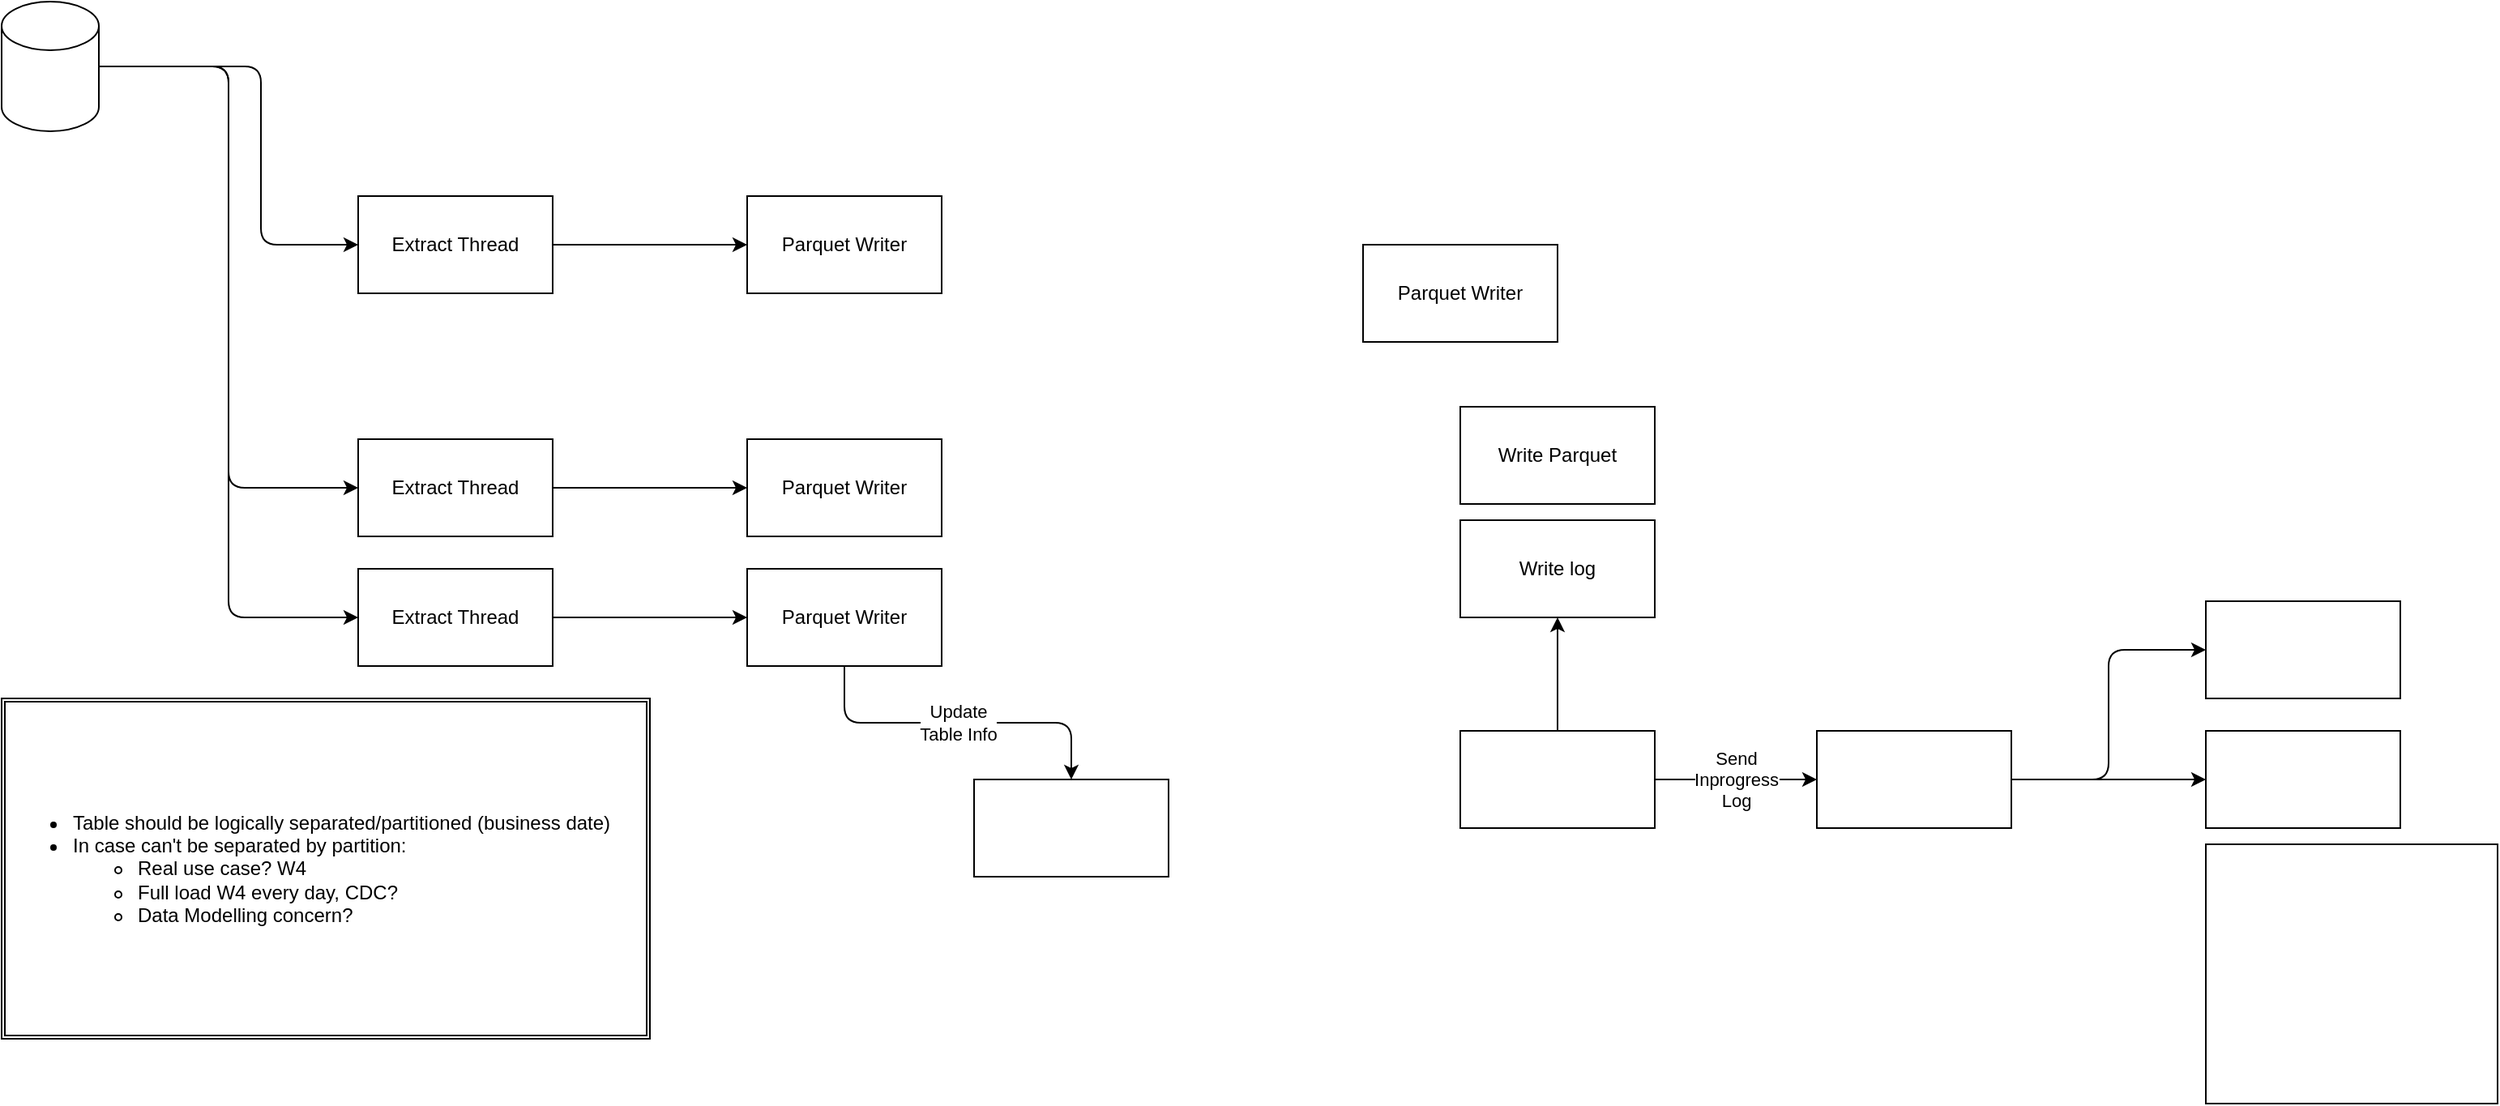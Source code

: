 <mxfile>
    <diagram id="KQPis49tbK6nVjOrMMxt" name="Architecture">
        <mxGraphModel dx="1458" dy="820" grid="1" gridSize="10" guides="1" tooltips="1" connect="1" arrows="1" fold="1" page="1" pageScale="1" pageWidth="850" pageHeight="1100" math="0" shadow="0">
            <root>
                <mxCell id="0"/>
                <mxCell id="1" parent="0"/>
                <mxCell id="4" style="edgeStyle=none;html=1;" parent="1" source="2" target="3" edge="1">
                    <mxGeometry relative="1" as="geometry"/>
                </mxCell>
                <mxCell id="2" value="Extract Thread" style="rounded=0;whiteSpace=wrap;html=1;" parent="1" vertex="1">
                    <mxGeometry x="280" y="290" width="120" height="60" as="geometry"/>
                </mxCell>
                <mxCell id="3" value="Parquet Writer" style="rounded=0;whiteSpace=wrap;html=1;" parent="1" vertex="1">
                    <mxGeometry x="520" y="290" width="120" height="60" as="geometry"/>
                </mxCell>
                <mxCell id="7" style="edgeStyle=orthogonalEdgeStyle;html=1;exitX=1;exitY=0.5;exitDx=0;exitDy=0;exitPerimeter=0;" parent="1" source="5" target="2" edge="1">
                    <mxGeometry relative="1" as="geometry">
                        <Array as="points">
                            <mxPoint x="220" y="210"/>
                            <mxPoint x="220" y="320"/>
                        </Array>
                    </mxGeometry>
                </mxCell>
                <mxCell id="14" style="edgeStyle=orthogonalEdgeStyle;html=1;entryX=0;entryY=0.5;entryDx=0;entryDy=0;" parent="1" source="5" target="9" edge="1">
                    <mxGeometry relative="1" as="geometry"/>
                </mxCell>
                <mxCell id="15" style="edgeStyle=orthogonalEdgeStyle;html=1;entryX=0;entryY=0.5;entryDx=0;entryDy=0;" parent="1" source="5" target="12" edge="1">
                    <mxGeometry relative="1" as="geometry"/>
                </mxCell>
                <mxCell id="5" value="" style="shape=cylinder3;whiteSpace=wrap;html=1;boundedLbl=1;backgroundOutline=1;size=15;" parent="1" vertex="1">
                    <mxGeometry x="60" y="170" width="60" height="80" as="geometry"/>
                </mxCell>
                <mxCell id="8" style="edgeStyle=none;html=1;" parent="1" source="9" target="10" edge="1">
                    <mxGeometry relative="1" as="geometry"/>
                </mxCell>
                <mxCell id="9" value="Extract Thread" style="rounded=0;whiteSpace=wrap;html=1;" parent="1" vertex="1">
                    <mxGeometry x="280" y="440" width="120" height="60" as="geometry"/>
                </mxCell>
                <mxCell id="10" value="Parquet Writer" style="rounded=0;whiteSpace=wrap;html=1;" parent="1" vertex="1">
                    <mxGeometry x="520" y="440" width="120" height="60" as="geometry"/>
                </mxCell>
                <mxCell id="11" style="edgeStyle=none;html=1;" parent="1" source="12" target="13" edge="1">
                    <mxGeometry relative="1" as="geometry"/>
                </mxCell>
                <mxCell id="12" value="Extract Thread" style="rounded=0;whiteSpace=wrap;html=1;" parent="1" vertex="1">
                    <mxGeometry x="280" y="520" width="120" height="60" as="geometry"/>
                </mxCell>
                <mxCell id="13" value="Parquet Writer" style="rounded=0;whiteSpace=wrap;html=1;" parent="1" vertex="1">
                    <mxGeometry x="520" y="520" width="120" height="60" as="geometry"/>
                </mxCell>
                <mxCell id="16" value="&lt;ul&gt;&lt;li&gt;Table should be logically separated/partitioned (business date)&lt;/li&gt;&lt;li&gt;In case can't be separated by partition:&lt;/li&gt;&lt;ul&gt;&lt;li&gt;Real use case? W4&lt;/li&gt;&lt;li&gt;Full load W4 every day, CDC?&lt;/li&gt;&lt;li&gt;Data Modelling concern?&lt;/li&gt;&lt;/ul&gt;&lt;/ul&gt;" style="shape=ext;double=1;rounded=0;whiteSpace=wrap;html=1;align=left;" vertex="1" parent="1">
                    <mxGeometry x="60" y="600" width="400" height="210" as="geometry"/>
                </mxCell>
                <mxCell id="17" value="Prometheus metrics" style="rounded=0;whiteSpace=wrap;html=1;fontColor=#FFFFFF;" vertex="1" parent="1">
                    <mxGeometry x="660" y="650" width="120" height="60" as="geometry"/>
                </mxCell>
                <mxCell id="18" value="Update&lt;br&gt;Table Info" style="edgeStyle=orthogonalEdgeStyle;html=1;exitX=0.5;exitY=1;exitDx=0;exitDy=0;entryX=0.5;entryY=0;entryDx=0;entryDy=0;" edge="1" parent="1" source="13" target="17">
                    <mxGeometry relative="1" as="geometry">
                        <mxPoint x="1210" y="669" as="targetPoint"/>
                        <mxPoint x="640" y="669" as="sourcePoint"/>
                    </mxGeometry>
                </mxCell>
                <mxCell id="19" value="Parquet Writer" style="rounded=0;whiteSpace=wrap;html=1;" vertex="1" parent="1">
                    <mxGeometry x="900" y="320" width="120" height="60" as="geometry"/>
                </mxCell>
                <mxCell id="20" value="Write Parquet" style="rounded=0;whiteSpace=wrap;html=1;" vertex="1" parent="1">
                    <mxGeometry x="960" y="420" width="120" height="60" as="geometry"/>
                </mxCell>
                <mxCell id="21" value="Write log" style="rounded=0;whiteSpace=wrap;html=1;" vertex="1" parent="1">
                    <mxGeometry x="960" y="490" width="120" height="60" as="geometry"/>
                </mxCell>
                <mxCell id="23" style="edgeStyle=orthogonalEdgeStyle;html=1;entryX=0.5;entryY=1;entryDx=0;entryDy=0;" edge="1" parent="1" source="22" target="21">
                    <mxGeometry relative="1" as="geometry"/>
                </mxCell>
                <mxCell id="25" value="Send&lt;br&gt;Inprogress&lt;br&gt;Log" style="edgeStyle=orthogonalEdgeStyle;html=1;entryX=0;entryY=0.5;entryDx=0;entryDy=0;" edge="1" parent="1" source="22" target="28">
                    <mxGeometry relative="1" as="geometry"/>
                </mxCell>
                <mxCell id="22" value="Agent Metric Listener" style="rounded=0;whiteSpace=wrap;html=1;fontColor=#FFFFFF;" vertex="1" parent="1">
                    <mxGeometry x="960" y="620" width="120" height="60" as="geometry"/>
                </mxCell>
                <mxCell id="24" value="Prometheus metrics" style="rounded=0;whiteSpace=wrap;html=1;fontColor=#FFFFFF;" vertex="1" parent="1">
                    <mxGeometry x="1420" y="620" width="120" height="60" as="geometry"/>
                </mxCell>
                <mxCell id="26" value="{&lt;br&gt;&lt;span style=&quot;white-space: pre;&quot;&gt;&#9;&lt;/span&gt;TIME&lt;br&gt;&lt;span style=&quot;white-space: pre;&quot;&gt;&#9;&lt;/span&gt;VAlue&lt;br&gt;&lt;blockquote style=&quot;margin: 0 0 0 40px; border: none; padding: 0px;&quot;&gt;Labels {&lt;br&gt;&lt;span style=&quot;white-space: pre;&quot;&gt;&#9;&lt;/span&gt;table_name....&lt;div style=&quot;&quot;&gt;&lt;span style=&quot;background-color: initial;&quot;&gt;}&lt;/span&gt;&lt;/div&gt;&lt;/blockquote&gt;&lt;div style=&quot;&quot;&gt;&lt;span style=&quot;background-color: initial;&quot;&gt;}&lt;/span&gt;&lt;/div&gt;" style="rounded=0;whiteSpace=wrap;html=1;fontColor=#FFFFFF;align=left;" vertex="1" parent="1">
                    <mxGeometry x="1420" y="690" width="180" height="160" as="geometry"/>
                </mxCell>
                <mxCell id="27" value="RDS" style="rounded=0;whiteSpace=wrap;html=1;fontColor=#FFFFFF;" vertex="1" parent="1">
                    <mxGeometry x="1420" y="540" width="120" height="60" as="geometry"/>
                </mxCell>
                <mxCell id="29" style="edgeStyle=orthogonalEdgeStyle;html=1;" edge="1" parent="1" source="28" target="24">
                    <mxGeometry relative="1" as="geometry"/>
                </mxCell>
                <mxCell id="30" style="edgeStyle=orthogonalEdgeStyle;html=1;entryX=0;entryY=0.5;entryDx=0;entryDy=0;" edge="1" parent="1" source="28" target="27">
                    <mxGeometry relative="1" as="geometry"/>
                </mxCell>
                <mxCell id="28" value="Manager" style="rounded=0;whiteSpace=wrap;html=1;fontColor=#FFFFFF;" vertex="1" parent="1">
                    <mxGeometry x="1180" y="620" width="120" height="60" as="geometry"/>
                </mxCell>
            </root>
        </mxGraphModel>
    </diagram>
    <diagram id="GTkbw3jBKO14cdSPx7Rm" name="Data Model">
        <mxGraphModel dx="1328" dy="732" grid="1" gridSize="10" guides="1" tooltips="1" connect="1" arrows="1" fold="1" page="1" pageScale="1" pageWidth="850" pageHeight="1100" math="0" shadow="0">
            <root>
                <mxCell id="WaZPowWe84QPMV4VUxft-0"/>
                <mxCell id="WaZPowWe84QPMV4VUxft-1" parent="WaZPowWe84QPMV4VUxft-0"/>
                <mxCell id="WaZPowWe84QPMV4VUxft-14" value="Job" style="swimlane;fontStyle=1;align=center;verticalAlign=top;childLayout=stackLayout;horizontal=1;startSize=26;horizontalStack=0;resizeParent=1;resizeParentMax=0;resizeLast=0;collapsible=1;marginBottom=0;" parent="WaZPowWe84QPMV4VUxft-1" vertex="1">
                    <mxGeometry x="70" y="250" width="160" height="138" as="geometry">
                        <mxRectangle x="200" y="290" width="50" height="26" as="alternateBounds"/>
                    </mxGeometry>
                </mxCell>
                <mxCell id="WaZPowWe84QPMV4VUxft-15" value="+ ID: int" style="text;strokeColor=none;fillColor=none;align=left;verticalAlign=top;spacingLeft=4;spacingRight=4;overflow=hidden;rotatable=0;points=[[0,0.5],[1,0.5]];portConstraint=eastwest;" parent="WaZPowWe84QPMV4VUxft-14" vertex="1">
                    <mxGeometry y="26" width="160" height="26" as="geometry"/>
                </mxCell>
                <mxCell id="WaZPowWe84QPMV4VUxft-22" value="+ Connection: Connection" style="text;strokeColor=none;fillColor=none;align=left;verticalAlign=top;spacingLeft=4;spacingRight=4;overflow=hidden;rotatable=0;points=[[0,0.5],[1,0.5]];portConstraint=eastwest;" parent="WaZPowWe84QPMV4VUxft-14" vertex="1">
                    <mxGeometry y="52" width="160" height="26" as="geometry"/>
                </mxCell>
                <mxCell id="WaZPowWe84QPMV4VUxft-23" value="+ Table: Table[]" style="text;strokeColor=none;fillColor=none;align=left;verticalAlign=top;spacingLeft=4;spacingRight=4;overflow=hidden;rotatable=0;points=[[0,0.5],[1,0.5]];portConstraint=eastwest;" parent="WaZPowWe84QPMV4VUxft-14" vertex="1">
                    <mxGeometry y="78" width="160" height="26" as="geometry"/>
                </mxCell>
                <mxCell id="WaZPowWe84QPMV4VUxft-16" value="" style="line;strokeWidth=1;fillColor=none;align=left;verticalAlign=middle;spacingTop=-1;spacingLeft=3;spacingRight=3;rotatable=0;labelPosition=right;points=[];portConstraint=eastwest;" parent="WaZPowWe84QPMV4VUxft-14" vertex="1">
                    <mxGeometry y="104" width="160" height="8" as="geometry"/>
                </mxCell>
                <mxCell id="WaZPowWe84QPMV4VUxft-17" value="+ method(type): type" style="text;strokeColor=none;fillColor=none;align=left;verticalAlign=top;spacingLeft=4;spacingRight=4;overflow=hidden;rotatable=0;points=[[0,0.5],[1,0.5]];portConstraint=eastwest;" parent="WaZPowWe84QPMV4VUxft-14" vertex="1">
                    <mxGeometry y="112" width="160" height="26" as="geometry"/>
                </mxCell>
                <mxCell id="WaZPowWe84QPMV4VUxft-24" value="Connection" style="swimlane;fontStyle=1;align=center;verticalAlign=top;childLayout=stackLayout;horizontal=1;startSize=26;horizontalStack=0;resizeParent=1;resizeParentMax=0;resizeLast=0;collapsible=1;marginBottom=0;" parent="WaZPowWe84QPMV4VUxft-1" vertex="1">
                    <mxGeometry x="440" y="100" width="160" height="164" as="geometry"/>
                </mxCell>
                <mxCell id="WaZPowWe84QPMV4VUxft-37" value="+ host: str" style="text;strokeColor=none;fillColor=none;align=left;verticalAlign=top;spacingLeft=4;spacingRight=4;overflow=hidden;rotatable=0;points=[[0,0.5],[1,0.5]];portConstraint=eastwest;" parent="WaZPowWe84QPMV4VUxft-24" vertex="1">
                    <mxGeometry y="26" width="160" height="26" as="geometry"/>
                </mxCell>
                <mxCell id="WaZPowWe84QPMV4VUxft-31" value="+ user: str" style="text;strokeColor=none;fillColor=none;align=left;verticalAlign=top;spacingLeft=4;spacingRight=4;overflow=hidden;rotatable=0;points=[[0,0.5],[1,0.5]];portConstraint=eastwest;" parent="WaZPowWe84QPMV4VUxft-24" vertex="1">
                    <mxGeometry y="52" width="160" height="26" as="geometry"/>
                </mxCell>
                <mxCell id="WaZPowWe84QPMV4VUxft-35" value="+ password: str" style="text;strokeColor=none;fillColor=none;align=left;verticalAlign=top;spacingLeft=4;spacingRight=4;overflow=hidden;rotatable=0;points=[[0,0.5],[1,0.5]];portConstraint=eastwest;" parent="WaZPowWe84QPMV4VUxft-24" vertex="1">
                    <mxGeometry y="78" width="160" height="26" as="geometry"/>
                </mxCell>
                <mxCell id="WaZPowWe84QPMV4VUxft-34" value="+ port: int" style="text;strokeColor=none;fillColor=none;align=left;verticalAlign=top;spacingLeft=4;spacingRight=4;overflow=hidden;rotatable=0;points=[[0,0.5],[1,0.5]];portConstraint=eastwest;" parent="WaZPowWe84QPMV4VUxft-24" vertex="1">
                    <mxGeometry y="104" width="160" height="26" as="geometry"/>
                </mxCell>
                <mxCell id="WaZPowWe84QPMV4VUxft-26" value="" style="line;strokeWidth=1;fillColor=none;align=left;verticalAlign=middle;spacingTop=-1;spacingLeft=3;spacingRight=3;rotatable=0;labelPosition=right;points=[];portConstraint=eastwest;" parent="WaZPowWe84QPMV4VUxft-24" vertex="1">
                    <mxGeometry y="130" width="160" height="8" as="geometry"/>
                </mxCell>
                <mxCell id="WaZPowWe84QPMV4VUxft-27" value="+ getODBCString(): str" style="text;strokeColor=none;fillColor=none;align=left;verticalAlign=top;spacingLeft=4;spacingRight=4;overflow=hidden;rotatable=0;points=[[0,0.5],[1,0.5]];portConstraint=eastwest;" parent="WaZPowWe84QPMV4VUxft-24" vertex="1">
                    <mxGeometry y="138" width="160" height="26" as="geometry"/>
                </mxCell>
                <mxCell id="WaZPowWe84QPMV4VUxft-42" style="edgeStyle=orthogonalEdgeStyle;html=1;entryX=1;entryY=0.5;entryDx=0;entryDy=0;" parent="WaZPowWe84QPMV4VUxft-1" source="WaZPowWe84QPMV4VUxft-35" target="WaZPowWe84QPMV4VUxft-22" edge="1">
                    <mxGeometry relative="1" as="geometry"/>
                </mxCell>
                <mxCell id="WaZPowWe84QPMV4VUxft-43" value="TableConfig" style="swimlane;fontStyle=1;align=center;verticalAlign=top;childLayout=stackLayout;horizontal=1;startSize=26;horizontalStack=0;resizeParent=1;resizeParentMax=0;resizeLast=0;collapsible=1;marginBottom=0;" parent="WaZPowWe84QPMV4VUxft-1" vertex="1">
                    <mxGeometry x="470" y="500" width="160" height="164" as="geometry"/>
                </mxCell>
                <mxCell id="WaZPowWe84QPMV4VUxft-44" value="+ host: str" style="text;strokeColor=none;fillColor=none;align=left;verticalAlign=top;spacingLeft=4;spacingRight=4;overflow=hidden;rotatable=0;points=[[0,0.5],[1,0.5]];portConstraint=eastwest;" parent="WaZPowWe84QPMV4VUxft-43" vertex="1">
                    <mxGeometry y="26" width="160" height="26" as="geometry"/>
                </mxCell>
                <mxCell id="WaZPowWe84QPMV4VUxft-45" value="+ user: str" style="text;strokeColor=none;fillColor=none;align=left;verticalAlign=top;spacingLeft=4;spacingRight=4;overflow=hidden;rotatable=0;points=[[0,0.5],[1,0.5]];portConstraint=eastwest;" parent="WaZPowWe84QPMV4VUxft-43" vertex="1">
                    <mxGeometry y="52" width="160" height="26" as="geometry"/>
                </mxCell>
                <mxCell id="WaZPowWe84QPMV4VUxft-46" value="+ password: str" style="text;strokeColor=none;fillColor=none;align=left;verticalAlign=top;spacingLeft=4;spacingRight=4;overflow=hidden;rotatable=0;points=[[0,0.5],[1,0.5]];portConstraint=eastwest;" parent="WaZPowWe84QPMV4VUxft-43" vertex="1">
                    <mxGeometry y="78" width="160" height="26" as="geometry"/>
                </mxCell>
                <mxCell id="WaZPowWe84QPMV4VUxft-47" value="+ port: int" style="text;strokeColor=none;fillColor=none;align=left;verticalAlign=top;spacingLeft=4;spacingRight=4;overflow=hidden;rotatable=0;points=[[0,0.5],[1,0.5]];portConstraint=eastwest;" parent="WaZPowWe84QPMV4VUxft-43" vertex="1">
                    <mxGeometry y="104" width="160" height="26" as="geometry"/>
                </mxCell>
                <mxCell id="WaZPowWe84QPMV4VUxft-48" value="" style="line;strokeWidth=1;fillColor=none;align=left;verticalAlign=middle;spacingTop=-1;spacingLeft=3;spacingRight=3;rotatable=0;labelPosition=right;points=[];portConstraint=eastwest;" parent="WaZPowWe84QPMV4VUxft-43" vertex="1">
                    <mxGeometry y="130" width="160" height="8" as="geometry"/>
                </mxCell>
                <mxCell id="WaZPowWe84QPMV4VUxft-49" value="+ getODBCString(): str" style="text;strokeColor=none;fillColor=none;align=left;verticalAlign=top;spacingLeft=4;spacingRight=4;overflow=hidden;rotatable=0;points=[[0,0.5],[1,0.5]];portConstraint=eastwest;" parent="WaZPowWe84QPMV4VUxft-43" vertex="1">
                    <mxGeometry y="138" width="160" height="26" as="geometry"/>
                </mxCell>
                <mxCell id="WaZPowWe84QPMV4VUxft-50" style="edgeStyle=orthogonalEdgeStyle;html=1;entryX=1;entryY=0.5;entryDx=0;entryDy=0;" parent="WaZPowWe84QPMV4VUxft-1" source="WaZPowWe84QPMV4VUxft-46" target="WaZPowWe84QPMV4VUxft-23" edge="1">
                    <mxGeometry relative="1" as="geometry"/>
                </mxCell>
            </root>
        </mxGraphModel>
    </diagram>
</mxfile>